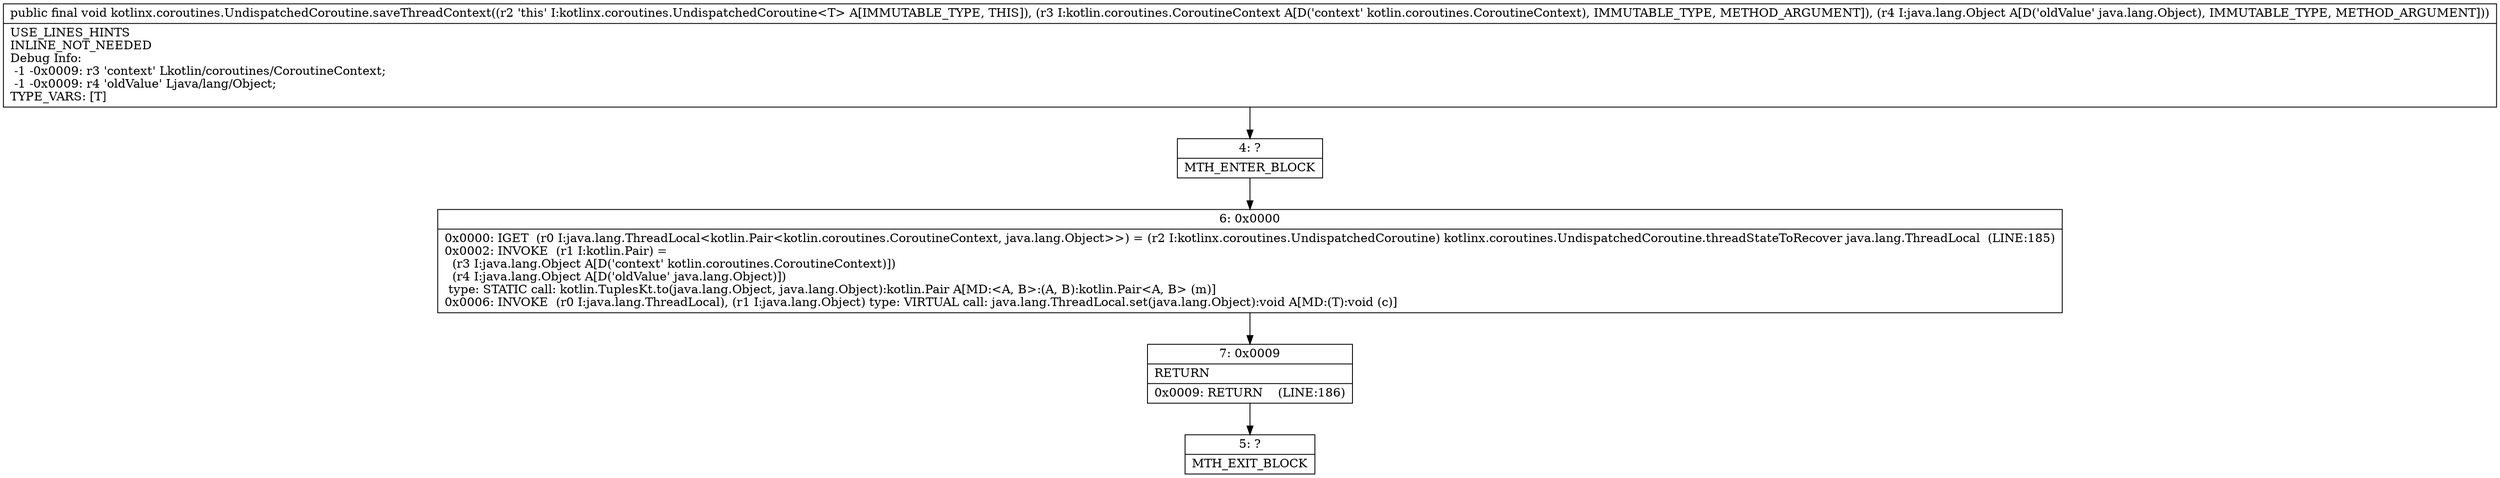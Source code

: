 digraph "CFG forkotlinx.coroutines.UndispatchedCoroutine.saveThreadContext(Lkotlin\/coroutines\/CoroutineContext;Ljava\/lang\/Object;)V" {
Node_4 [shape=record,label="{4\:\ ?|MTH_ENTER_BLOCK\l}"];
Node_6 [shape=record,label="{6\:\ 0x0000|0x0000: IGET  (r0 I:java.lang.ThreadLocal\<kotlin.Pair\<kotlin.coroutines.CoroutineContext, java.lang.Object\>\>) = (r2 I:kotlinx.coroutines.UndispatchedCoroutine) kotlinx.coroutines.UndispatchedCoroutine.threadStateToRecover java.lang.ThreadLocal  (LINE:185)\l0x0002: INVOKE  (r1 I:kotlin.Pair) = \l  (r3 I:java.lang.Object A[D('context' kotlin.coroutines.CoroutineContext)])\l  (r4 I:java.lang.Object A[D('oldValue' java.lang.Object)])\l type: STATIC call: kotlin.TuplesKt.to(java.lang.Object, java.lang.Object):kotlin.Pair A[MD:\<A, B\>:(A, B):kotlin.Pair\<A, B\> (m)]\l0x0006: INVOKE  (r0 I:java.lang.ThreadLocal), (r1 I:java.lang.Object) type: VIRTUAL call: java.lang.ThreadLocal.set(java.lang.Object):void A[MD:(T):void (c)]\l}"];
Node_7 [shape=record,label="{7\:\ 0x0009|RETURN\l|0x0009: RETURN    (LINE:186)\l}"];
Node_5 [shape=record,label="{5\:\ ?|MTH_EXIT_BLOCK\l}"];
MethodNode[shape=record,label="{public final void kotlinx.coroutines.UndispatchedCoroutine.saveThreadContext((r2 'this' I:kotlinx.coroutines.UndispatchedCoroutine\<T\> A[IMMUTABLE_TYPE, THIS]), (r3 I:kotlin.coroutines.CoroutineContext A[D('context' kotlin.coroutines.CoroutineContext), IMMUTABLE_TYPE, METHOD_ARGUMENT]), (r4 I:java.lang.Object A[D('oldValue' java.lang.Object), IMMUTABLE_TYPE, METHOD_ARGUMENT]))  | USE_LINES_HINTS\lINLINE_NOT_NEEDED\lDebug Info:\l  \-1 \-0x0009: r3 'context' Lkotlin\/coroutines\/CoroutineContext;\l  \-1 \-0x0009: r4 'oldValue' Ljava\/lang\/Object;\lTYPE_VARS: [T]\l}"];
MethodNode -> Node_4;Node_4 -> Node_6;
Node_6 -> Node_7;
Node_7 -> Node_5;
}

